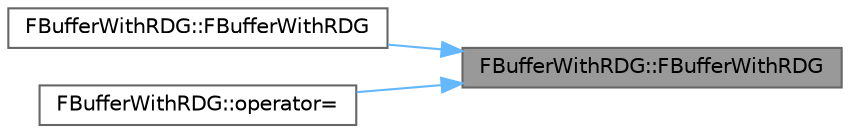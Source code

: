 digraph "FBufferWithRDG::FBufferWithRDG"
{
 // INTERACTIVE_SVG=YES
 // LATEX_PDF_SIZE
  bgcolor="transparent";
  edge [fontname=Helvetica,fontsize=10,labelfontname=Helvetica,labelfontsize=10];
  node [fontname=Helvetica,fontsize=10,shape=box,height=0.2,width=0.4];
  rankdir="RL";
  Node1 [id="Node000001",label="FBufferWithRDG::FBufferWithRDG",height=0.2,width=0.4,color="gray40", fillcolor="grey60", style="filled", fontcolor="black",tooltip=" "];
  Node1 -> Node2 [id="edge1_Node000001_Node000002",dir="back",color="steelblue1",style="solid",tooltip=" "];
  Node2 [id="Node000002",label="FBufferWithRDG::FBufferWithRDG",height=0.2,width=0.4,color="grey40", fillcolor="white", style="filled",URL="$d6/d2d/classFBufferWithRDG.html#a510ec7ba7be3ede76d96581f8bdd9de4",tooltip=" "];
  Node1 -> Node3 [id="edge2_Node000001_Node000003",dir="back",color="steelblue1",style="solid",tooltip=" "];
  Node3 [id="Node000003",label="FBufferWithRDG::operator=",height=0.2,width=0.4,color="grey40", fillcolor="white", style="filled",URL="$d6/d2d/classFBufferWithRDG.html#af92e3e1d968e392702a8736dff0a4b37",tooltip=" "];
}
